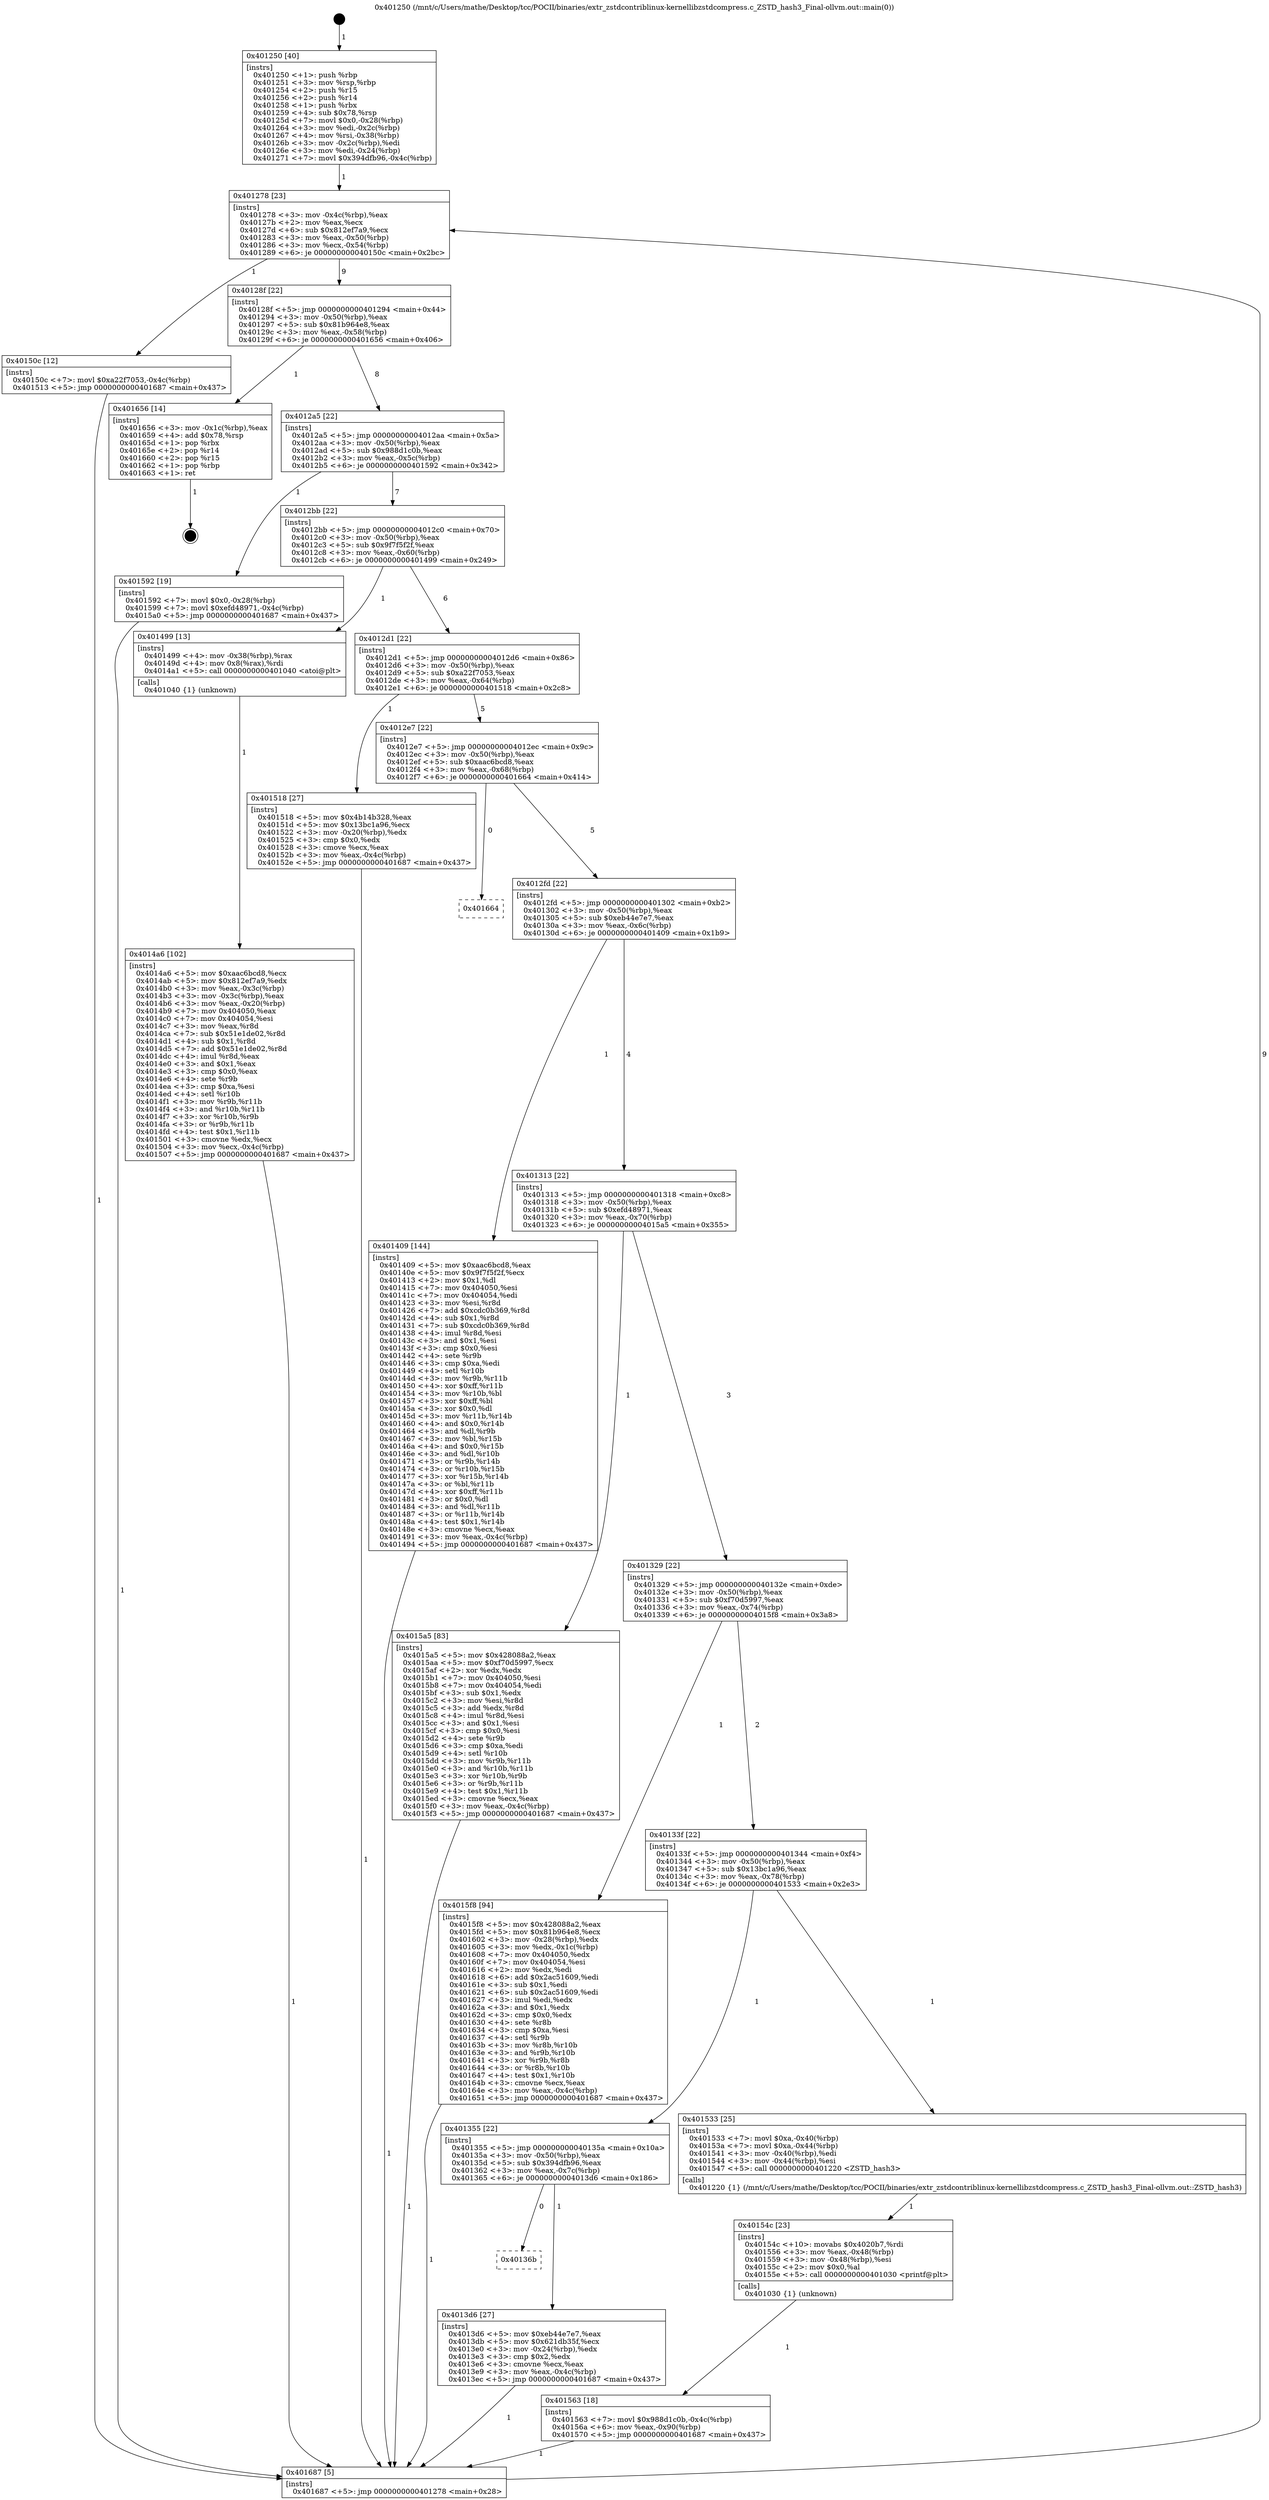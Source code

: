 digraph "0x401250" {
  label = "0x401250 (/mnt/c/Users/mathe/Desktop/tcc/POCII/binaries/extr_zstdcontriblinux-kernellibzstdcompress.c_ZSTD_hash3_Final-ollvm.out::main(0))"
  labelloc = "t"
  node[shape=record]

  Entry [label="",width=0.3,height=0.3,shape=circle,fillcolor=black,style=filled]
  "0x401278" [label="{
     0x401278 [23]\l
     | [instrs]\l
     &nbsp;&nbsp;0x401278 \<+3\>: mov -0x4c(%rbp),%eax\l
     &nbsp;&nbsp;0x40127b \<+2\>: mov %eax,%ecx\l
     &nbsp;&nbsp;0x40127d \<+6\>: sub $0x812ef7a9,%ecx\l
     &nbsp;&nbsp;0x401283 \<+3\>: mov %eax,-0x50(%rbp)\l
     &nbsp;&nbsp;0x401286 \<+3\>: mov %ecx,-0x54(%rbp)\l
     &nbsp;&nbsp;0x401289 \<+6\>: je 000000000040150c \<main+0x2bc\>\l
  }"]
  "0x40150c" [label="{
     0x40150c [12]\l
     | [instrs]\l
     &nbsp;&nbsp;0x40150c \<+7\>: movl $0xa22f7053,-0x4c(%rbp)\l
     &nbsp;&nbsp;0x401513 \<+5\>: jmp 0000000000401687 \<main+0x437\>\l
  }"]
  "0x40128f" [label="{
     0x40128f [22]\l
     | [instrs]\l
     &nbsp;&nbsp;0x40128f \<+5\>: jmp 0000000000401294 \<main+0x44\>\l
     &nbsp;&nbsp;0x401294 \<+3\>: mov -0x50(%rbp),%eax\l
     &nbsp;&nbsp;0x401297 \<+5\>: sub $0x81b964e8,%eax\l
     &nbsp;&nbsp;0x40129c \<+3\>: mov %eax,-0x58(%rbp)\l
     &nbsp;&nbsp;0x40129f \<+6\>: je 0000000000401656 \<main+0x406\>\l
  }"]
  Exit [label="",width=0.3,height=0.3,shape=circle,fillcolor=black,style=filled,peripheries=2]
  "0x401656" [label="{
     0x401656 [14]\l
     | [instrs]\l
     &nbsp;&nbsp;0x401656 \<+3\>: mov -0x1c(%rbp),%eax\l
     &nbsp;&nbsp;0x401659 \<+4\>: add $0x78,%rsp\l
     &nbsp;&nbsp;0x40165d \<+1\>: pop %rbx\l
     &nbsp;&nbsp;0x40165e \<+2\>: pop %r14\l
     &nbsp;&nbsp;0x401660 \<+2\>: pop %r15\l
     &nbsp;&nbsp;0x401662 \<+1\>: pop %rbp\l
     &nbsp;&nbsp;0x401663 \<+1\>: ret\l
  }"]
  "0x4012a5" [label="{
     0x4012a5 [22]\l
     | [instrs]\l
     &nbsp;&nbsp;0x4012a5 \<+5\>: jmp 00000000004012aa \<main+0x5a\>\l
     &nbsp;&nbsp;0x4012aa \<+3\>: mov -0x50(%rbp),%eax\l
     &nbsp;&nbsp;0x4012ad \<+5\>: sub $0x988d1c0b,%eax\l
     &nbsp;&nbsp;0x4012b2 \<+3\>: mov %eax,-0x5c(%rbp)\l
     &nbsp;&nbsp;0x4012b5 \<+6\>: je 0000000000401592 \<main+0x342\>\l
  }"]
  "0x401563" [label="{
     0x401563 [18]\l
     | [instrs]\l
     &nbsp;&nbsp;0x401563 \<+7\>: movl $0x988d1c0b,-0x4c(%rbp)\l
     &nbsp;&nbsp;0x40156a \<+6\>: mov %eax,-0x90(%rbp)\l
     &nbsp;&nbsp;0x401570 \<+5\>: jmp 0000000000401687 \<main+0x437\>\l
  }"]
  "0x401592" [label="{
     0x401592 [19]\l
     | [instrs]\l
     &nbsp;&nbsp;0x401592 \<+7\>: movl $0x0,-0x28(%rbp)\l
     &nbsp;&nbsp;0x401599 \<+7\>: movl $0xefd48971,-0x4c(%rbp)\l
     &nbsp;&nbsp;0x4015a0 \<+5\>: jmp 0000000000401687 \<main+0x437\>\l
  }"]
  "0x4012bb" [label="{
     0x4012bb [22]\l
     | [instrs]\l
     &nbsp;&nbsp;0x4012bb \<+5\>: jmp 00000000004012c0 \<main+0x70\>\l
     &nbsp;&nbsp;0x4012c0 \<+3\>: mov -0x50(%rbp),%eax\l
     &nbsp;&nbsp;0x4012c3 \<+5\>: sub $0x9f7f5f2f,%eax\l
     &nbsp;&nbsp;0x4012c8 \<+3\>: mov %eax,-0x60(%rbp)\l
     &nbsp;&nbsp;0x4012cb \<+6\>: je 0000000000401499 \<main+0x249\>\l
  }"]
  "0x40154c" [label="{
     0x40154c [23]\l
     | [instrs]\l
     &nbsp;&nbsp;0x40154c \<+10\>: movabs $0x4020b7,%rdi\l
     &nbsp;&nbsp;0x401556 \<+3\>: mov %eax,-0x48(%rbp)\l
     &nbsp;&nbsp;0x401559 \<+3\>: mov -0x48(%rbp),%esi\l
     &nbsp;&nbsp;0x40155c \<+2\>: mov $0x0,%al\l
     &nbsp;&nbsp;0x40155e \<+5\>: call 0000000000401030 \<printf@plt\>\l
     | [calls]\l
     &nbsp;&nbsp;0x401030 \{1\} (unknown)\l
  }"]
  "0x401499" [label="{
     0x401499 [13]\l
     | [instrs]\l
     &nbsp;&nbsp;0x401499 \<+4\>: mov -0x38(%rbp),%rax\l
     &nbsp;&nbsp;0x40149d \<+4\>: mov 0x8(%rax),%rdi\l
     &nbsp;&nbsp;0x4014a1 \<+5\>: call 0000000000401040 \<atoi@plt\>\l
     | [calls]\l
     &nbsp;&nbsp;0x401040 \{1\} (unknown)\l
  }"]
  "0x4012d1" [label="{
     0x4012d1 [22]\l
     | [instrs]\l
     &nbsp;&nbsp;0x4012d1 \<+5\>: jmp 00000000004012d6 \<main+0x86\>\l
     &nbsp;&nbsp;0x4012d6 \<+3\>: mov -0x50(%rbp),%eax\l
     &nbsp;&nbsp;0x4012d9 \<+5\>: sub $0xa22f7053,%eax\l
     &nbsp;&nbsp;0x4012de \<+3\>: mov %eax,-0x64(%rbp)\l
     &nbsp;&nbsp;0x4012e1 \<+6\>: je 0000000000401518 \<main+0x2c8\>\l
  }"]
  "0x4014a6" [label="{
     0x4014a6 [102]\l
     | [instrs]\l
     &nbsp;&nbsp;0x4014a6 \<+5\>: mov $0xaac6bcd8,%ecx\l
     &nbsp;&nbsp;0x4014ab \<+5\>: mov $0x812ef7a9,%edx\l
     &nbsp;&nbsp;0x4014b0 \<+3\>: mov %eax,-0x3c(%rbp)\l
     &nbsp;&nbsp;0x4014b3 \<+3\>: mov -0x3c(%rbp),%eax\l
     &nbsp;&nbsp;0x4014b6 \<+3\>: mov %eax,-0x20(%rbp)\l
     &nbsp;&nbsp;0x4014b9 \<+7\>: mov 0x404050,%eax\l
     &nbsp;&nbsp;0x4014c0 \<+7\>: mov 0x404054,%esi\l
     &nbsp;&nbsp;0x4014c7 \<+3\>: mov %eax,%r8d\l
     &nbsp;&nbsp;0x4014ca \<+7\>: sub $0x51e1de02,%r8d\l
     &nbsp;&nbsp;0x4014d1 \<+4\>: sub $0x1,%r8d\l
     &nbsp;&nbsp;0x4014d5 \<+7\>: add $0x51e1de02,%r8d\l
     &nbsp;&nbsp;0x4014dc \<+4\>: imul %r8d,%eax\l
     &nbsp;&nbsp;0x4014e0 \<+3\>: and $0x1,%eax\l
     &nbsp;&nbsp;0x4014e3 \<+3\>: cmp $0x0,%eax\l
     &nbsp;&nbsp;0x4014e6 \<+4\>: sete %r9b\l
     &nbsp;&nbsp;0x4014ea \<+3\>: cmp $0xa,%esi\l
     &nbsp;&nbsp;0x4014ed \<+4\>: setl %r10b\l
     &nbsp;&nbsp;0x4014f1 \<+3\>: mov %r9b,%r11b\l
     &nbsp;&nbsp;0x4014f4 \<+3\>: and %r10b,%r11b\l
     &nbsp;&nbsp;0x4014f7 \<+3\>: xor %r10b,%r9b\l
     &nbsp;&nbsp;0x4014fa \<+3\>: or %r9b,%r11b\l
     &nbsp;&nbsp;0x4014fd \<+4\>: test $0x1,%r11b\l
     &nbsp;&nbsp;0x401501 \<+3\>: cmovne %edx,%ecx\l
     &nbsp;&nbsp;0x401504 \<+3\>: mov %ecx,-0x4c(%rbp)\l
     &nbsp;&nbsp;0x401507 \<+5\>: jmp 0000000000401687 \<main+0x437\>\l
  }"]
  "0x401518" [label="{
     0x401518 [27]\l
     | [instrs]\l
     &nbsp;&nbsp;0x401518 \<+5\>: mov $0x4b14b328,%eax\l
     &nbsp;&nbsp;0x40151d \<+5\>: mov $0x13bc1a96,%ecx\l
     &nbsp;&nbsp;0x401522 \<+3\>: mov -0x20(%rbp),%edx\l
     &nbsp;&nbsp;0x401525 \<+3\>: cmp $0x0,%edx\l
     &nbsp;&nbsp;0x401528 \<+3\>: cmove %ecx,%eax\l
     &nbsp;&nbsp;0x40152b \<+3\>: mov %eax,-0x4c(%rbp)\l
     &nbsp;&nbsp;0x40152e \<+5\>: jmp 0000000000401687 \<main+0x437\>\l
  }"]
  "0x4012e7" [label="{
     0x4012e7 [22]\l
     | [instrs]\l
     &nbsp;&nbsp;0x4012e7 \<+5\>: jmp 00000000004012ec \<main+0x9c\>\l
     &nbsp;&nbsp;0x4012ec \<+3\>: mov -0x50(%rbp),%eax\l
     &nbsp;&nbsp;0x4012ef \<+5\>: sub $0xaac6bcd8,%eax\l
     &nbsp;&nbsp;0x4012f4 \<+3\>: mov %eax,-0x68(%rbp)\l
     &nbsp;&nbsp;0x4012f7 \<+6\>: je 0000000000401664 \<main+0x414\>\l
  }"]
  "0x401250" [label="{
     0x401250 [40]\l
     | [instrs]\l
     &nbsp;&nbsp;0x401250 \<+1\>: push %rbp\l
     &nbsp;&nbsp;0x401251 \<+3\>: mov %rsp,%rbp\l
     &nbsp;&nbsp;0x401254 \<+2\>: push %r15\l
     &nbsp;&nbsp;0x401256 \<+2\>: push %r14\l
     &nbsp;&nbsp;0x401258 \<+1\>: push %rbx\l
     &nbsp;&nbsp;0x401259 \<+4\>: sub $0x78,%rsp\l
     &nbsp;&nbsp;0x40125d \<+7\>: movl $0x0,-0x28(%rbp)\l
     &nbsp;&nbsp;0x401264 \<+3\>: mov %edi,-0x2c(%rbp)\l
     &nbsp;&nbsp;0x401267 \<+4\>: mov %rsi,-0x38(%rbp)\l
     &nbsp;&nbsp;0x40126b \<+3\>: mov -0x2c(%rbp),%edi\l
     &nbsp;&nbsp;0x40126e \<+3\>: mov %edi,-0x24(%rbp)\l
     &nbsp;&nbsp;0x401271 \<+7\>: movl $0x394dfb96,-0x4c(%rbp)\l
  }"]
  "0x401664" [label="{
     0x401664\l
  }", style=dashed]
  "0x4012fd" [label="{
     0x4012fd [22]\l
     | [instrs]\l
     &nbsp;&nbsp;0x4012fd \<+5\>: jmp 0000000000401302 \<main+0xb2\>\l
     &nbsp;&nbsp;0x401302 \<+3\>: mov -0x50(%rbp),%eax\l
     &nbsp;&nbsp;0x401305 \<+5\>: sub $0xeb44e7e7,%eax\l
     &nbsp;&nbsp;0x40130a \<+3\>: mov %eax,-0x6c(%rbp)\l
     &nbsp;&nbsp;0x40130d \<+6\>: je 0000000000401409 \<main+0x1b9\>\l
  }"]
  "0x401687" [label="{
     0x401687 [5]\l
     | [instrs]\l
     &nbsp;&nbsp;0x401687 \<+5\>: jmp 0000000000401278 \<main+0x28\>\l
  }"]
  "0x401409" [label="{
     0x401409 [144]\l
     | [instrs]\l
     &nbsp;&nbsp;0x401409 \<+5\>: mov $0xaac6bcd8,%eax\l
     &nbsp;&nbsp;0x40140e \<+5\>: mov $0x9f7f5f2f,%ecx\l
     &nbsp;&nbsp;0x401413 \<+2\>: mov $0x1,%dl\l
     &nbsp;&nbsp;0x401415 \<+7\>: mov 0x404050,%esi\l
     &nbsp;&nbsp;0x40141c \<+7\>: mov 0x404054,%edi\l
     &nbsp;&nbsp;0x401423 \<+3\>: mov %esi,%r8d\l
     &nbsp;&nbsp;0x401426 \<+7\>: add $0xcdc0b369,%r8d\l
     &nbsp;&nbsp;0x40142d \<+4\>: sub $0x1,%r8d\l
     &nbsp;&nbsp;0x401431 \<+7\>: sub $0xcdc0b369,%r8d\l
     &nbsp;&nbsp;0x401438 \<+4\>: imul %r8d,%esi\l
     &nbsp;&nbsp;0x40143c \<+3\>: and $0x1,%esi\l
     &nbsp;&nbsp;0x40143f \<+3\>: cmp $0x0,%esi\l
     &nbsp;&nbsp;0x401442 \<+4\>: sete %r9b\l
     &nbsp;&nbsp;0x401446 \<+3\>: cmp $0xa,%edi\l
     &nbsp;&nbsp;0x401449 \<+4\>: setl %r10b\l
     &nbsp;&nbsp;0x40144d \<+3\>: mov %r9b,%r11b\l
     &nbsp;&nbsp;0x401450 \<+4\>: xor $0xff,%r11b\l
     &nbsp;&nbsp;0x401454 \<+3\>: mov %r10b,%bl\l
     &nbsp;&nbsp;0x401457 \<+3\>: xor $0xff,%bl\l
     &nbsp;&nbsp;0x40145a \<+3\>: xor $0x0,%dl\l
     &nbsp;&nbsp;0x40145d \<+3\>: mov %r11b,%r14b\l
     &nbsp;&nbsp;0x401460 \<+4\>: and $0x0,%r14b\l
     &nbsp;&nbsp;0x401464 \<+3\>: and %dl,%r9b\l
     &nbsp;&nbsp;0x401467 \<+3\>: mov %bl,%r15b\l
     &nbsp;&nbsp;0x40146a \<+4\>: and $0x0,%r15b\l
     &nbsp;&nbsp;0x40146e \<+3\>: and %dl,%r10b\l
     &nbsp;&nbsp;0x401471 \<+3\>: or %r9b,%r14b\l
     &nbsp;&nbsp;0x401474 \<+3\>: or %r10b,%r15b\l
     &nbsp;&nbsp;0x401477 \<+3\>: xor %r15b,%r14b\l
     &nbsp;&nbsp;0x40147a \<+3\>: or %bl,%r11b\l
     &nbsp;&nbsp;0x40147d \<+4\>: xor $0xff,%r11b\l
     &nbsp;&nbsp;0x401481 \<+3\>: or $0x0,%dl\l
     &nbsp;&nbsp;0x401484 \<+3\>: and %dl,%r11b\l
     &nbsp;&nbsp;0x401487 \<+3\>: or %r11b,%r14b\l
     &nbsp;&nbsp;0x40148a \<+4\>: test $0x1,%r14b\l
     &nbsp;&nbsp;0x40148e \<+3\>: cmovne %ecx,%eax\l
     &nbsp;&nbsp;0x401491 \<+3\>: mov %eax,-0x4c(%rbp)\l
     &nbsp;&nbsp;0x401494 \<+5\>: jmp 0000000000401687 \<main+0x437\>\l
  }"]
  "0x401313" [label="{
     0x401313 [22]\l
     | [instrs]\l
     &nbsp;&nbsp;0x401313 \<+5\>: jmp 0000000000401318 \<main+0xc8\>\l
     &nbsp;&nbsp;0x401318 \<+3\>: mov -0x50(%rbp),%eax\l
     &nbsp;&nbsp;0x40131b \<+5\>: sub $0xefd48971,%eax\l
     &nbsp;&nbsp;0x401320 \<+3\>: mov %eax,-0x70(%rbp)\l
     &nbsp;&nbsp;0x401323 \<+6\>: je 00000000004015a5 \<main+0x355\>\l
  }"]
  "0x40136b" [label="{
     0x40136b\l
  }", style=dashed]
  "0x4015a5" [label="{
     0x4015a5 [83]\l
     | [instrs]\l
     &nbsp;&nbsp;0x4015a5 \<+5\>: mov $0x428088a2,%eax\l
     &nbsp;&nbsp;0x4015aa \<+5\>: mov $0xf70d5997,%ecx\l
     &nbsp;&nbsp;0x4015af \<+2\>: xor %edx,%edx\l
     &nbsp;&nbsp;0x4015b1 \<+7\>: mov 0x404050,%esi\l
     &nbsp;&nbsp;0x4015b8 \<+7\>: mov 0x404054,%edi\l
     &nbsp;&nbsp;0x4015bf \<+3\>: sub $0x1,%edx\l
     &nbsp;&nbsp;0x4015c2 \<+3\>: mov %esi,%r8d\l
     &nbsp;&nbsp;0x4015c5 \<+3\>: add %edx,%r8d\l
     &nbsp;&nbsp;0x4015c8 \<+4\>: imul %r8d,%esi\l
     &nbsp;&nbsp;0x4015cc \<+3\>: and $0x1,%esi\l
     &nbsp;&nbsp;0x4015cf \<+3\>: cmp $0x0,%esi\l
     &nbsp;&nbsp;0x4015d2 \<+4\>: sete %r9b\l
     &nbsp;&nbsp;0x4015d6 \<+3\>: cmp $0xa,%edi\l
     &nbsp;&nbsp;0x4015d9 \<+4\>: setl %r10b\l
     &nbsp;&nbsp;0x4015dd \<+3\>: mov %r9b,%r11b\l
     &nbsp;&nbsp;0x4015e0 \<+3\>: and %r10b,%r11b\l
     &nbsp;&nbsp;0x4015e3 \<+3\>: xor %r10b,%r9b\l
     &nbsp;&nbsp;0x4015e6 \<+3\>: or %r9b,%r11b\l
     &nbsp;&nbsp;0x4015e9 \<+4\>: test $0x1,%r11b\l
     &nbsp;&nbsp;0x4015ed \<+3\>: cmovne %ecx,%eax\l
     &nbsp;&nbsp;0x4015f0 \<+3\>: mov %eax,-0x4c(%rbp)\l
     &nbsp;&nbsp;0x4015f3 \<+5\>: jmp 0000000000401687 \<main+0x437\>\l
  }"]
  "0x401329" [label="{
     0x401329 [22]\l
     | [instrs]\l
     &nbsp;&nbsp;0x401329 \<+5\>: jmp 000000000040132e \<main+0xde\>\l
     &nbsp;&nbsp;0x40132e \<+3\>: mov -0x50(%rbp),%eax\l
     &nbsp;&nbsp;0x401331 \<+5\>: sub $0xf70d5997,%eax\l
     &nbsp;&nbsp;0x401336 \<+3\>: mov %eax,-0x74(%rbp)\l
     &nbsp;&nbsp;0x401339 \<+6\>: je 00000000004015f8 \<main+0x3a8\>\l
  }"]
  "0x4013d6" [label="{
     0x4013d6 [27]\l
     | [instrs]\l
     &nbsp;&nbsp;0x4013d6 \<+5\>: mov $0xeb44e7e7,%eax\l
     &nbsp;&nbsp;0x4013db \<+5\>: mov $0x621db35f,%ecx\l
     &nbsp;&nbsp;0x4013e0 \<+3\>: mov -0x24(%rbp),%edx\l
     &nbsp;&nbsp;0x4013e3 \<+3\>: cmp $0x2,%edx\l
     &nbsp;&nbsp;0x4013e6 \<+3\>: cmovne %ecx,%eax\l
     &nbsp;&nbsp;0x4013e9 \<+3\>: mov %eax,-0x4c(%rbp)\l
     &nbsp;&nbsp;0x4013ec \<+5\>: jmp 0000000000401687 \<main+0x437\>\l
  }"]
  "0x4015f8" [label="{
     0x4015f8 [94]\l
     | [instrs]\l
     &nbsp;&nbsp;0x4015f8 \<+5\>: mov $0x428088a2,%eax\l
     &nbsp;&nbsp;0x4015fd \<+5\>: mov $0x81b964e8,%ecx\l
     &nbsp;&nbsp;0x401602 \<+3\>: mov -0x28(%rbp),%edx\l
     &nbsp;&nbsp;0x401605 \<+3\>: mov %edx,-0x1c(%rbp)\l
     &nbsp;&nbsp;0x401608 \<+7\>: mov 0x404050,%edx\l
     &nbsp;&nbsp;0x40160f \<+7\>: mov 0x404054,%esi\l
     &nbsp;&nbsp;0x401616 \<+2\>: mov %edx,%edi\l
     &nbsp;&nbsp;0x401618 \<+6\>: add $0x2ac51609,%edi\l
     &nbsp;&nbsp;0x40161e \<+3\>: sub $0x1,%edi\l
     &nbsp;&nbsp;0x401621 \<+6\>: sub $0x2ac51609,%edi\l
     &nbsp;&nbsp;0x401627 \<+3\>: imul %edi,%edx\l
     &nbsp;&nbsp;0x40162a \<+3\>: and $0x1,%edx\l
     &nbsp;&nbsp;0x40162d \<+3\>: cmp $0x0,%edx\l
     &nbsp;&nbsp;0x401630 \<+4\>: sete %r8b\l
     &nbsp;&nbsp;0x401634 \<+3\>: cmp $0xa,%esi\l
     &nbsp;&nbsp;0x401637 \<+4\>: setl %r9b\l
     &nbsp;&nbsp;0x40163b \<+3\>: mov %r8b,%r10b\l
     &nbsp;&nbsp;0x40163e \<+3\>: and %r9b,%r10b\l
     &nbsp;&nbsp;0x401641 \<+3\>: xor %r9b,%r8b\l
     &nbsp;&nbsp;0x401644 \<+3\>: or %r8b,%r10b\l
     &nbsp;&nbsp;0x401647 \<+4\>: test $0x1,%r10b\l
     &nbsp;&nbsp;0x40164b \<+3\>: cmovne %ecx,%eax\l
     &nbsp;&nbsp;0x40164e \<+3\>: mov %eax,-0x4c(%rbp)\l
     &nbsp;&nbsp;0x401651 \<+5\>: jmp 0000000000401687 \<main+0x437\>\l
  }"]
  "0x40133f" [label="{
     0x40133f [22]\l
     | [instrs]\l
     &nbsp;&nbsp;0x40133f \<+5\>: jmp 0000000000401344 \<main+0xf4\>\l
     &nbsp;&nbsp;0x401344 \<+3\>: mov -0x50(%rbp),%eax\l
     &nbsp;&nbsp;0x401347 \<+5\>: sub $0x13bc1a96,%eax\l
     &nbsp;&nbsp;0x40134c \<+3\>: mov %eax,-0x78(%rbp)\l
     &nbsp;&nbsp;0x40134f \<+6\>: je 0000000000401533 \<main+0x2e3\>\l
  }"]
  "0x401355" [label="{
     0x401355 [22]\l
     | [instrs]\l
     &nbsp;&nbsp;0x401355 \<+5\>: jmp 000000000040135a \<main+0x10a\>\l
     &nbsp;&nbsp;0x40135a \<+3\>: mov -0x50(%rbp),%eax\l
     &nbsp;&nbsp;0x40135d \<+5\>: sub $0x394dfb96,%eax\l
     &nbsp;&nbsp;0x401362 \<+3\>: mov %eax,-0x7c(%rbp)\l
     &nbsp;&nbsp;0x401365 \<+6\>: je 00000000004013d6 \<main+0x186\>\l
  }"]
  "0x401533" [label="{
     0x401533 [25]\l
     | [instrs]\l
     &nbsp;&nbsp;0x401533 \<+7\>: movl $0xa,-0x40(%rbp)\l
     &nbsp;&nbsp;0x40153a \<+7\>: movl $0xa,-0x44(%rbp)\l
     &nbsp;&nbsp;0x401541 \<+3\>: mov -0x40(%rbp),%edi\l
     &nbsp;&nbsp;0x401544 \<+3\>: mov -0x44(%rbp),%esi\l
     &nbsp;&nbsp;0x401547 \<+5\>: call 0000000000401220 \<ZSTD_hash3\>\l
     | [calls]\l
     &nbsp;&nbsp;0x401220 \{1\} (/mnt/c/Users/mathe/Desktop/tcc/POCII/binaries/extr_zstdcontriblinux-kernellibzstdcompress.c_ZSTD_hash3_Final-ollvm.out::ZSTD_hash3)\l
  }"]
  Entry -> "0x401250" [label=" 1"]
  "0x401278" -> "0x40150c" [label=" 1"]
  "0x401278" -> "0x40128f" [label=" 9"]
  "0x401656" -> Exit [label=" 1"]
  "0x40128f" -> "0x401656" [label=" 1"]
  "0x40128f" -> "0x4012a5" [label=" 8"]
  "0x4015f8" -> "0x401687" [label=" 1"]
  "0x4012a5" -> "0x401592" [label=" 1"]
  "0x4012a5" -> "0x4012bb" [label=" 7"]
  "0x4015a5" -> "0x401687" [label=" 1"]
  "0x4012bb" -> "0x401499" [label=" 1"]
  "0x4012bb" -> "0x4012d1" [label=" 6"]
  "0x401592" -> "0x401687" [label=" 1"]
  "0x4012d1" -> "0x401518" [label=" 1"]
  "0x4012d1" -> "0x4012e7" [label=" 5"]
  "0x401563" -> "0x401687" [label=" 1"]
  "0x4012e7" -> "0x401664" [label=" 0"]
  "0x4012e7" -> "0x4012fd" [label=" 5"]
  "0x40154c" -> "0x401563" [label=" 1"]
  "0x4012fd" -> "0x401409" [label=" 1"]
  "0x4012fd" -> "0x401313" [label=" 4"]
  "0x401533" -> "0x40154c" [label=" 1"]
  "0x401313" -> "0x4015a5" [label=" 1"]
  "0x401313" -> "0x401329" [label=" 3"]
  "0x401518" -> "0x401687" [label=" 1"]
  "0x401329" -> "0x4015f8" [label=" 1"]
  "0x401329" -> "0x40133f" [label=" 2"]
  "0x40150c" -> "0x401687" [label=" 1"]
  "0x40133f" -> "0x401533" [label=" 1"]
  "0x40133f" -> "0x401355" [label=" 1"]
  "0x4014a6" -> "0x401687" [label=" 1"]
  "0x401355" -> "0x4013d6" [label=" 1"]
  "0x401355" -> "0x40136b" [label=" 0"]
  "0x4013d6" -> "0x401687" [label=" 1"]
  "0x401250" -> "0x401278" [label=" 1"]
  "0x401687" -> "0x401278" [label=" 9"]
  "0x401409" -> "0x401687" [label=" 1"]
  "0x401499" -> "0x4014a6" [label=" 1"]
}
